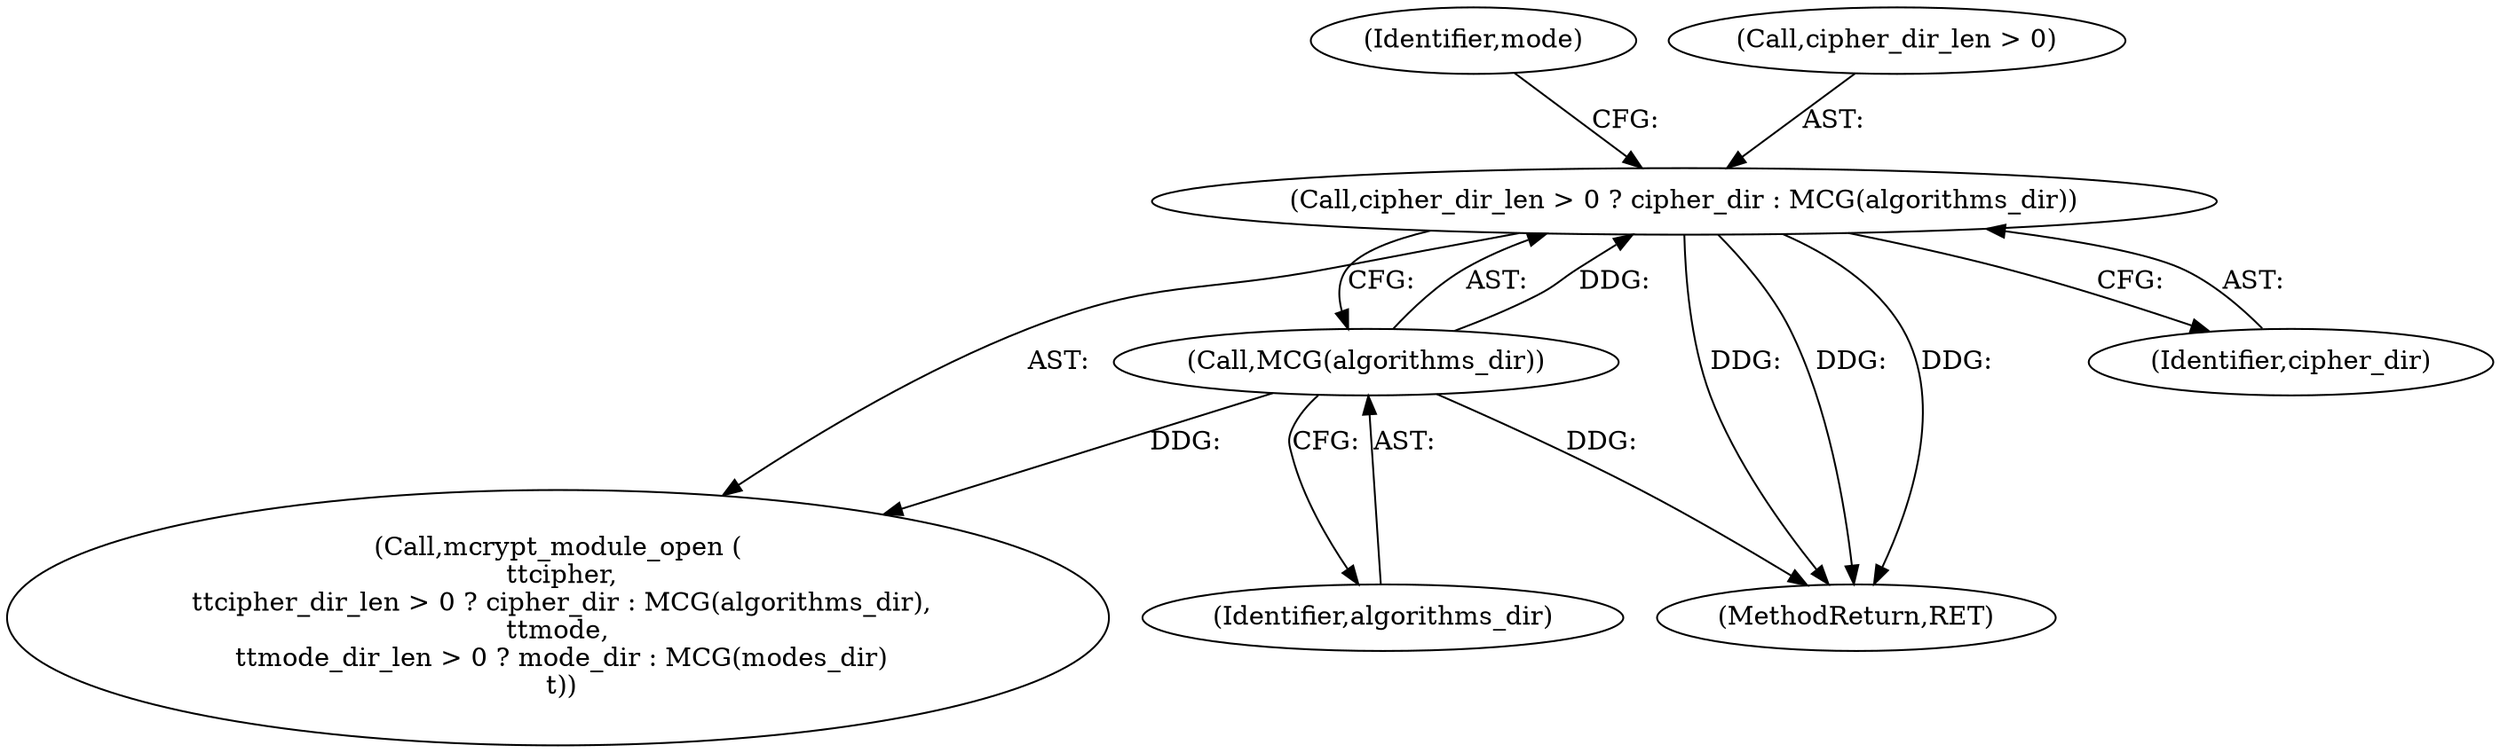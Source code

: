 digraph "0_php-src_6c5211a0cef0cc2854eaa387e0eb036e012904d0?w=1@pointer" {
"1000119" [label="(Call,cipher_dir_len > 0 ? cipher_dir : MCG(algorithms_dir))"];
"1000124" [label="(Call,MCG(algorithms_dir))"];
"1000124" [label="(Call,MCG(algorithms_dir))"];
"1000117" [label="(Call,mcrypt_module_open (\n \t\tcipher,\n \t\tcipher_dir_len > 0 ? cipher_dir : MCG(algorithms_dir),\n\t\tmode,\n \t\tmode_dir_len > 0 ? mode_dir : MCG(modes_dir)\n \t))"];
"1000126" [label="(Identifier,mode)"];
"1000125" [label="(Identifier,algorithms_dir)"];
"1000120" [label="(Call,cipher_dir_len > 0)"];
"1000161" [label="(MethodReturn,RET)"];
"1000119" [label="(Call,cipher_dir_len > 0 ? cipher_dir : MCG(algorithms_dir))"];
"1000123" [label="(Identifier,cipher_dir)"];
"1000119" -> "1000117"  [label="AST: "];
"1000119" -> "1000123"  [label="CFG: "];
"1000119" -> "1000124"  [label="CFG: "];
"1000120" -> "1000119"  [label="AST: "];
"1000123" -> "1000119"  [label="AST: "];
"1000124" -> "1000119"  [label="AST: "];
"1000126" -> "1000119"  [label="CFG: "];
"1000119" -> "1000161"  [label="DDG: "];
"1000119" -> "1000161"  [label="DDG: "];
"1000119" -> "1000161"  [label="DDG: "];
"1000124" -> "1000119"  [label="DDG: "];
"1000124" -> "1000125"  [label="CFG: "];
"1000125" -> "1000124"  [label="AST: "];
"1000124" -> "1000161"  [label="DDG: "];
"1000124" -> "1000117"  [label="DDG: "];
}

